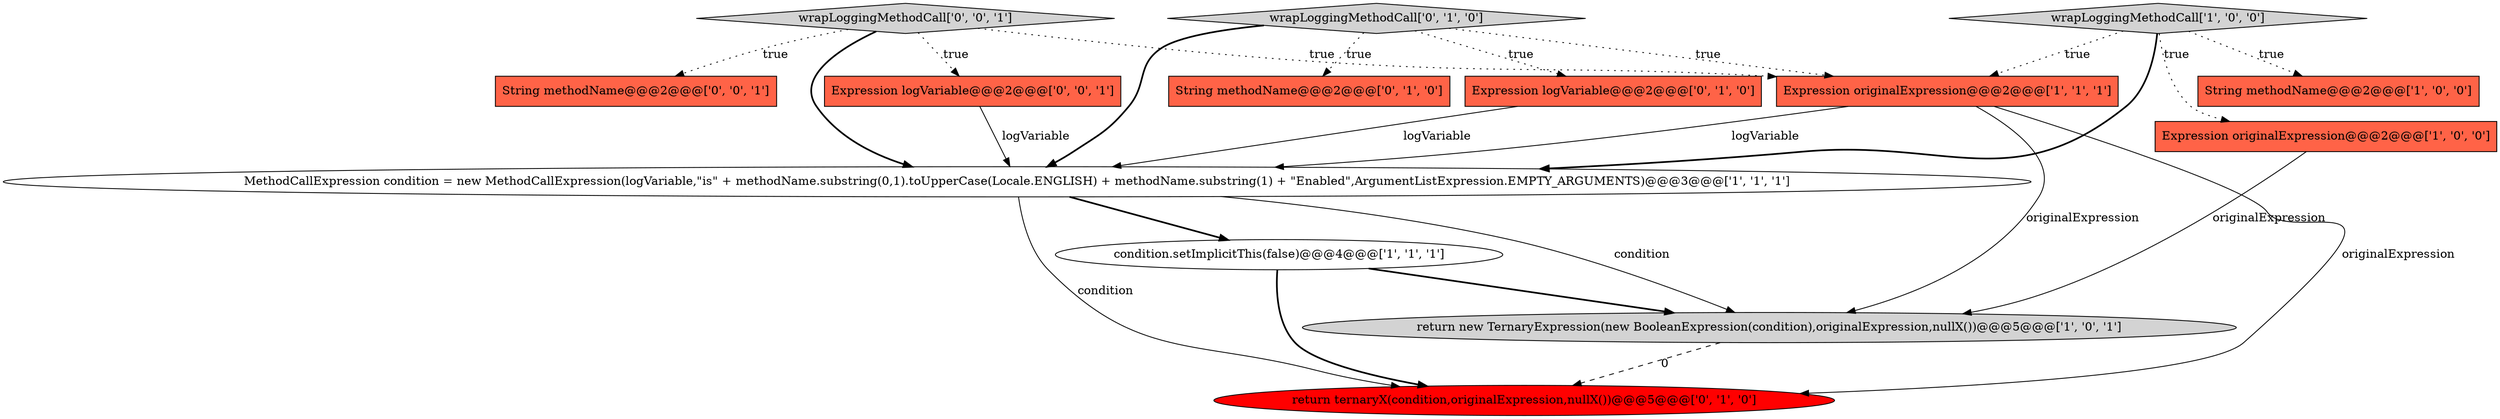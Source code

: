 digraph {
13 [style = filled, label = "String methodName@@@2@@@['0', '0', '1']", fillcolor = tomato, shape = box image = "AAA0AAABBB3BBB"];
3 [style = filled, label = "MethodCallExpression condition = new MethodCallExpression(logVariable,\"is\" + methodName.substring(0,1).toUpperCase(Locale.ENGLISH) + methodName.substring(1) + \"Enabled\",ArgumentListExpression.EMPTY_ARGUMENTS)@@@3@@@['1', '1', '1']", fillcolor = white, shape = ellipse image = "AAA0AAABBB1BBB"];
5 [style = filled, label = "condition.setImplicitThis(false)@@@4@@@['1', '1', '1']", fillcolor = white, shape = ellipse image = "AAA0AAABBB1BBB"];
8 [style = filled, label = "Expression logVariable@@@2@@@['0', '1', '0']", fillcolor = tomato, shape = box image = "AAA0AAABBB2BBB"];
4 [style = filled, label = "Expression originalExpression@@@2@@@['1', '1', '1']", fillcolor = tomato, shape = box image = "AAA0AAABBB1BBB"];
7 [style = filled, label = "String methodName@@@2@@@['0', '1', '0']", fillcolor = tomato, shape = box image = "AAA0AAABBB2BBB"];
10 [style = filled, label = "wrapLoggingMethodCall['0', '1', '0']", fillcolor = lightgray, shape = diamond image = "AAA0AAABBB2BBB"];
0 [style = filled, label = "Expression originalExpression@@@2@@@['1', '0', '0']", fillcolor = tomato, shape = box image = "AAA0AAABBB1BBB"];
2 [style = filled, label = "String methodName@@@2@@@['1', '0', '0']", fillcolor = tomato, shape = box image = "AAA0AAABBB1BBB"];
12 [style = filled, label = "wrapLoggingMethodCall['0', '0', '1']", fillcolor = lightgray, shape = diamond image = "AAA0AAABBB3BBB"];
6 [style = filled, label = "wrapLoggingMethodCall['1', '0', '0']", fillcolor = lightgray, shape = diamond image = "AAA0AAABBB1BBB"];
1 [style = filled, label = "return new TernaryExpression(new BooleanExpression(condition),originalExpression,nullX())@@@5@@@['1', '0', '1']", fillcolor = lightgray, shape = ellipse image = "AAA0AAABBB1BBB"];
11 [style = filled, label = "Expression logVariable@@@2@@@['0', '0', '1']", fillcolor = tomato, shape = box image = "AAA0AAABBB3BBB"];
9 [style = filled, label = "return ternaryX(condition,originalExpression,nullX())@@@5@@@['0', '1', '0']", fillcolor = red, shape = ellipse image = "AAA1AAABBB2BBB"];
6->3 [style = bold, label=""];
10->8 [style = dotted, label="true"];
8->3 [style = solid, label="logVariable"];
5->9 [style = bold, label=""];
3->9 [style = solid, label="condition"];
4->3 [style = solid, label="logVariable"];
10->3 [style = bold, label=""];
4->1 [style = solid, label="originalExpression"];
1->9 [style = dashed, label="0"];
3->1 [style = solid, label="condition"];
12->11 [style = dotted, label="true"];
4->9 [style = solid, label="originalExpression"];
5->1 [style = bold, label=""];
3->5 [style = bold, label=""];
12->13 [style = dotted, label="true"];
6->2 [style = dotted, label="true"];
6->4 [style = dotted, label="true"];
0->1 [style = solid, label="originalExpression"];
11->3 [style = solid, label="logVariable"];
12->3 [style = bold, label=""];
12->4 [style = dotted, label="true"];
6->0 [style = dotted, label="true"];
10->4 [style = dotted, label="true"];
10->7 [style = dotted, label="true"];
}
